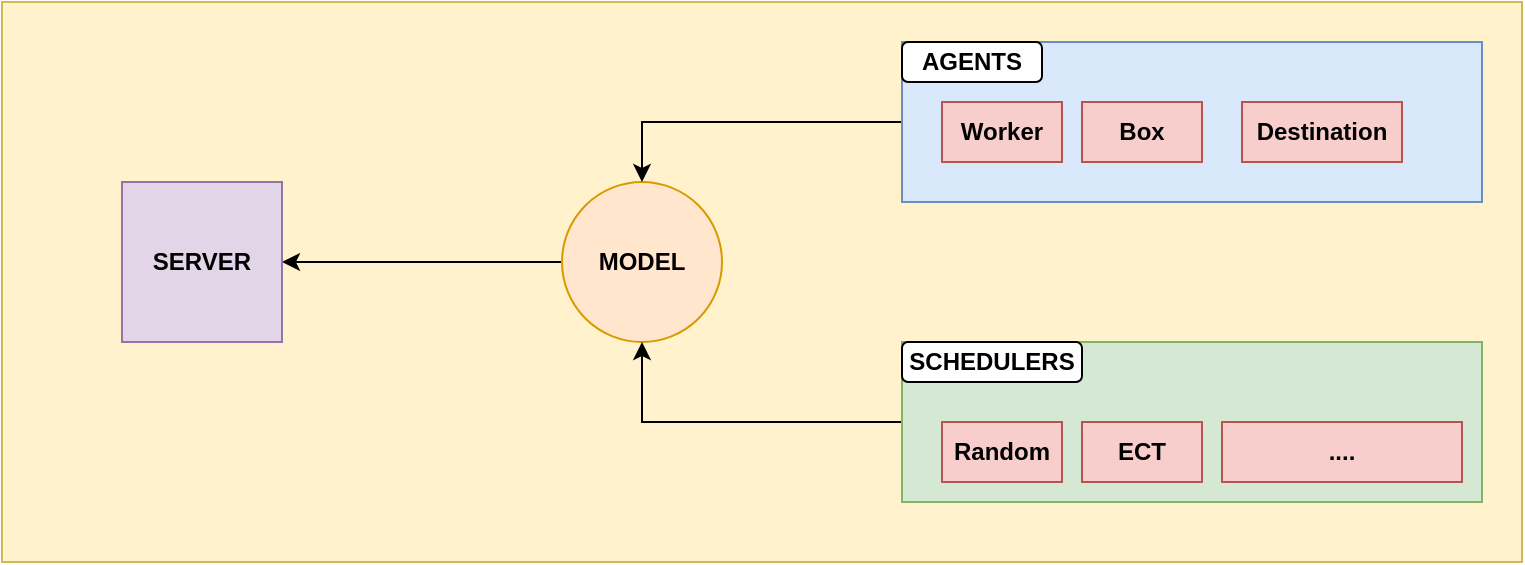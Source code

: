 <mxfile version="15.9.4" type="device"><diagram id="YtFlfWd-c6V1j-p-1oso" name="Page-1"><mxGraphModel dx="1422" dy="758" grid="1" gridSize="10" guides="1" tooltips="1" connect="1" arrows="1" fold="1" page="1" pageScale="1" pageWidth="850" pageHeight="1100" math="0" shadow="0"><root><mxCell id="0"/><mxCell id="1" parent="0"/><mxCell id="BFhoXpFfJiRnnAEoYF0n-1" value="" style="rounded=0;whiteSpace=wrap;html=1;fillColor=#fff2cc;strokeColor=#d6b656;" vertex="1" parent="1"><mxGeometry x="40" y="40" width="760" height="280" as="geometry"/></mxCell><mxCell id="BFhoXpFfJiRnnAEoYF0n-17" style="edgeStyle=orthogonalEdgeStyle;rounded=0;orthogonalLoop=1;jettySize=auto;html=1;exitX=0;exitY=0.5;exitDx=0;exitDy=0;" edge="1" parent="1" source="BFhoXpFfJiRnnAEoYF0n-2" target="BFhoXpFfJiRnnAEoYF0n-16"><mxGeometry relative="1" as="geometry"/></mxCell><mxCell id="BFhoXpFfJiRnnAEoYF0n-2" value="&lt;b&gt;MODEL&lt;/b&gt;" style="ellipse;whiteSpace=wrap;html=1;aspect=fixed;fillColor=#ffe6cc;strokeColor=#d79b00;" vertex="1" parent="1"><mxGeometry x="320" y="130" width="80" height="80" as="geometry"/></mxCell><mxCell id="BFhoXpFfJiRnnAEoYF0n-14" style="edgeStyle=orthogonalEdgeStyle;rounded=0;orthogonalLoop=1;jettySize=auto;html=1;exitX=0;exitY=0.5;exitDx=0;exitDy=0;entryX=0.5;entryY=0;entryDx=0;entryDy=0;" edge="1" parent="1" source="BFhoXpFfJiRnnAEoYF0n-3" target="BFhoXpFfJiRnnAEoYF0n-2"><mxGeometry relative="1" as="geometry"/></mxCell><mxCell id="BFhoXpFfJiRnnAEoYF0n-3" value="" style="rounded=0;whiteSpace=wrap;html=1;fillColor=#dae8fc;strokeColor=#6c8ebf;" vertex="1" parent="1"><mxGeometry x="490" y="60" width="290" height="80" as="geometry"/></mxCell><mxCell id="BFhoXpFfJiRnnAEoYF0n-15" style="edgeStyle=orthogonalEdgeStyle;rounded=0;orthogonalLoop=1;jettySize=auto;html=1;exitX=0;exitY=0.5;exitDx=0;exitDy=0;entryX=0.5;entryY=1;entryDx=0;entryDy=0;" edge="1" parent="1" source="BFhoXpFfJiRnnAEoYF0n-4" target="BFhoXpFfJiRnnAEoYF0n-2"><mxGeometry relative="1" as="geometry"/></mxCell><mxCell id="BFhoXpFfJiRnnAEoYF0n-4" value="" style="rounded=0;whiteSpace=wrap;html=1;fillColor=#d5e8d4;strokeColor=#82b366;" vertex="1" parent="1"><mxGeometry x="490" y="210" width="290" height="80" as="geometry"/></mxCell><mxCell id="BFhoXpFfJiRnnAEoYF0n-5" value="&lt;b&gt;AGENTS&lt;/b&gt;" style="rounded=1;whiteSpace=wrap;html=1;" vertex="1" parent="1"><mxGeometry x="490" y="60" width="70" height="20" as="geometry"/></mxCell><mxCell id="BFhoXpFfJiRnnAEoYF0n-6" value="&lt;b&gt;SCHEDULERS&lt;/b&gt;" style="rounded=1;whiteSpace=wrap;html=1;" vertex="1" parent="1"><mxGeometry x="490" y="210" width="90" height="20" as="geometry"/></mxCell><mxCell id="BFhoXpFfJiRnnAEoYF0n-7" value="&lt;b&gt;Worker&lt;/b&gt;" style="rounded=0;whiteSpace=wrap;html=1;fillColor=#f8cecc;strokeColor=#b85450;" vertex="1" parent="1"><mxGeometry x="510" y="90" width="60" height="30" as="geometry"/></mxCell><mxCell id="BFhoXpFfJiRnnAEoYF0n-8" value="&lt;b&gt;Box&lt;/b&gt;" style="rounded=0;whiteSpace=wrap;html=1;fillColor=#f8cecc;strokeColor=#b85450;" vertex="1" parent="1"><mxGeometry x="580" y="90" width="60" height="30" as="geometry"/></mxCell><mxCell id="BFhoXpFfJiRnnAEoYF0n-9" value="&lt;b&gt;Destination&lt;/b&gt;" style="rounded=0;whiteSpace=wrap;html=1;fillColor=#f8cecc;strokeColor=#b85450;" vertex="1" parent="1"><mxGeometry x="660" y="90" width="80" height="30" as="geometry"/></mxCell><mxCell id="BFhoXpFfJiRnnAEoYF0n-10" value="&lt;b&gt;Random&lt;/b&gt;" style="rounded=0;whiteSpace=wrap;html=1;fillColor=#f8cecc;strokeColor=#b85450;" vertex="1" parent="1"><mxGeometry x="510" y="250" width="60" height="30" as="geometry"/></mxCell><mxCell id="BFhoXpFfJiRnnAEoYF0n-11" value="&lt;b&gt;ECT&lt;/b&gt;" style="rounded=0;whiteSpace=wrap;html=1;fillColor=#f8cecc;strokeColor=#b85450;" vertex="1" parent="1"><mxGeometry x="580" y="250" width="60" height="30" as="geometry"/></mxCell><mxCell id="BFhoXpFfJiRnnAEoYF0n-12" value="&lt;b&gt;....&lt;/b&gt;" style="rounded=0;whiteSpace=wrap;html=1;fillColor=#f8cecc;strokeColor=#b85450;" vertex="1" parent="1"><mxGeometry x="650" y="250" width="120" height="30" as="geometry"/></mxCell><mxCell id="BFhoXpFfJiRnnAEoYF0n-16" value="&lt;b&gt;SERVER&lt;/b&gt;" style="whiteSpace=wrap;html=1;aspect=fixed;fillColor=#e1d5e7;strokeColor=#9673a6;" vertex="1" parent="1"><mxGeometry x="100" y="130" width="80" height="80" as="geometry"/></mxCell></root></mxGraphModel></diagram></mxfile>